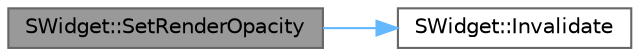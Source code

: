 digraph "SWidget::SetRenderOpacity"
{
 // INTERACTIVE_SVG=YES
 // LATEX_PDF_SIZE
  bgcolor="transparent";
  edge [fontname=Helvetica,fontsize=10,labelfontname=Helvetica,labelfontsize=10];
  node [fontname=Helvetica,fontsize=10,shape=box,height=0.2,width=0.4];
  rankdir="LR";
  Node1 [id="Node000001",label="SWidget::SetRenderOpacity",height=0.2,width=0.4,color="gray40", fillcolor="grey60", style="filled", fontcolor="black",tooltip=" "];
  Node1 -> Node2 [id="edge1_Node000001_Node000002",color="steelblue1",style="solid",tooltip=" "];
  Node2 [id="Node000002",label="SWidget::Invalidate",height=0.2,width=0.4,color="grey40", fillcolor="white", style="filled",URL="$dd/de2/classSWidget.html#adf19dfd42d5f63d8bf25ab6a1812b628",tooltip="Invalidates the widget from the view of a layout caching widget that may own this widget."];
}
